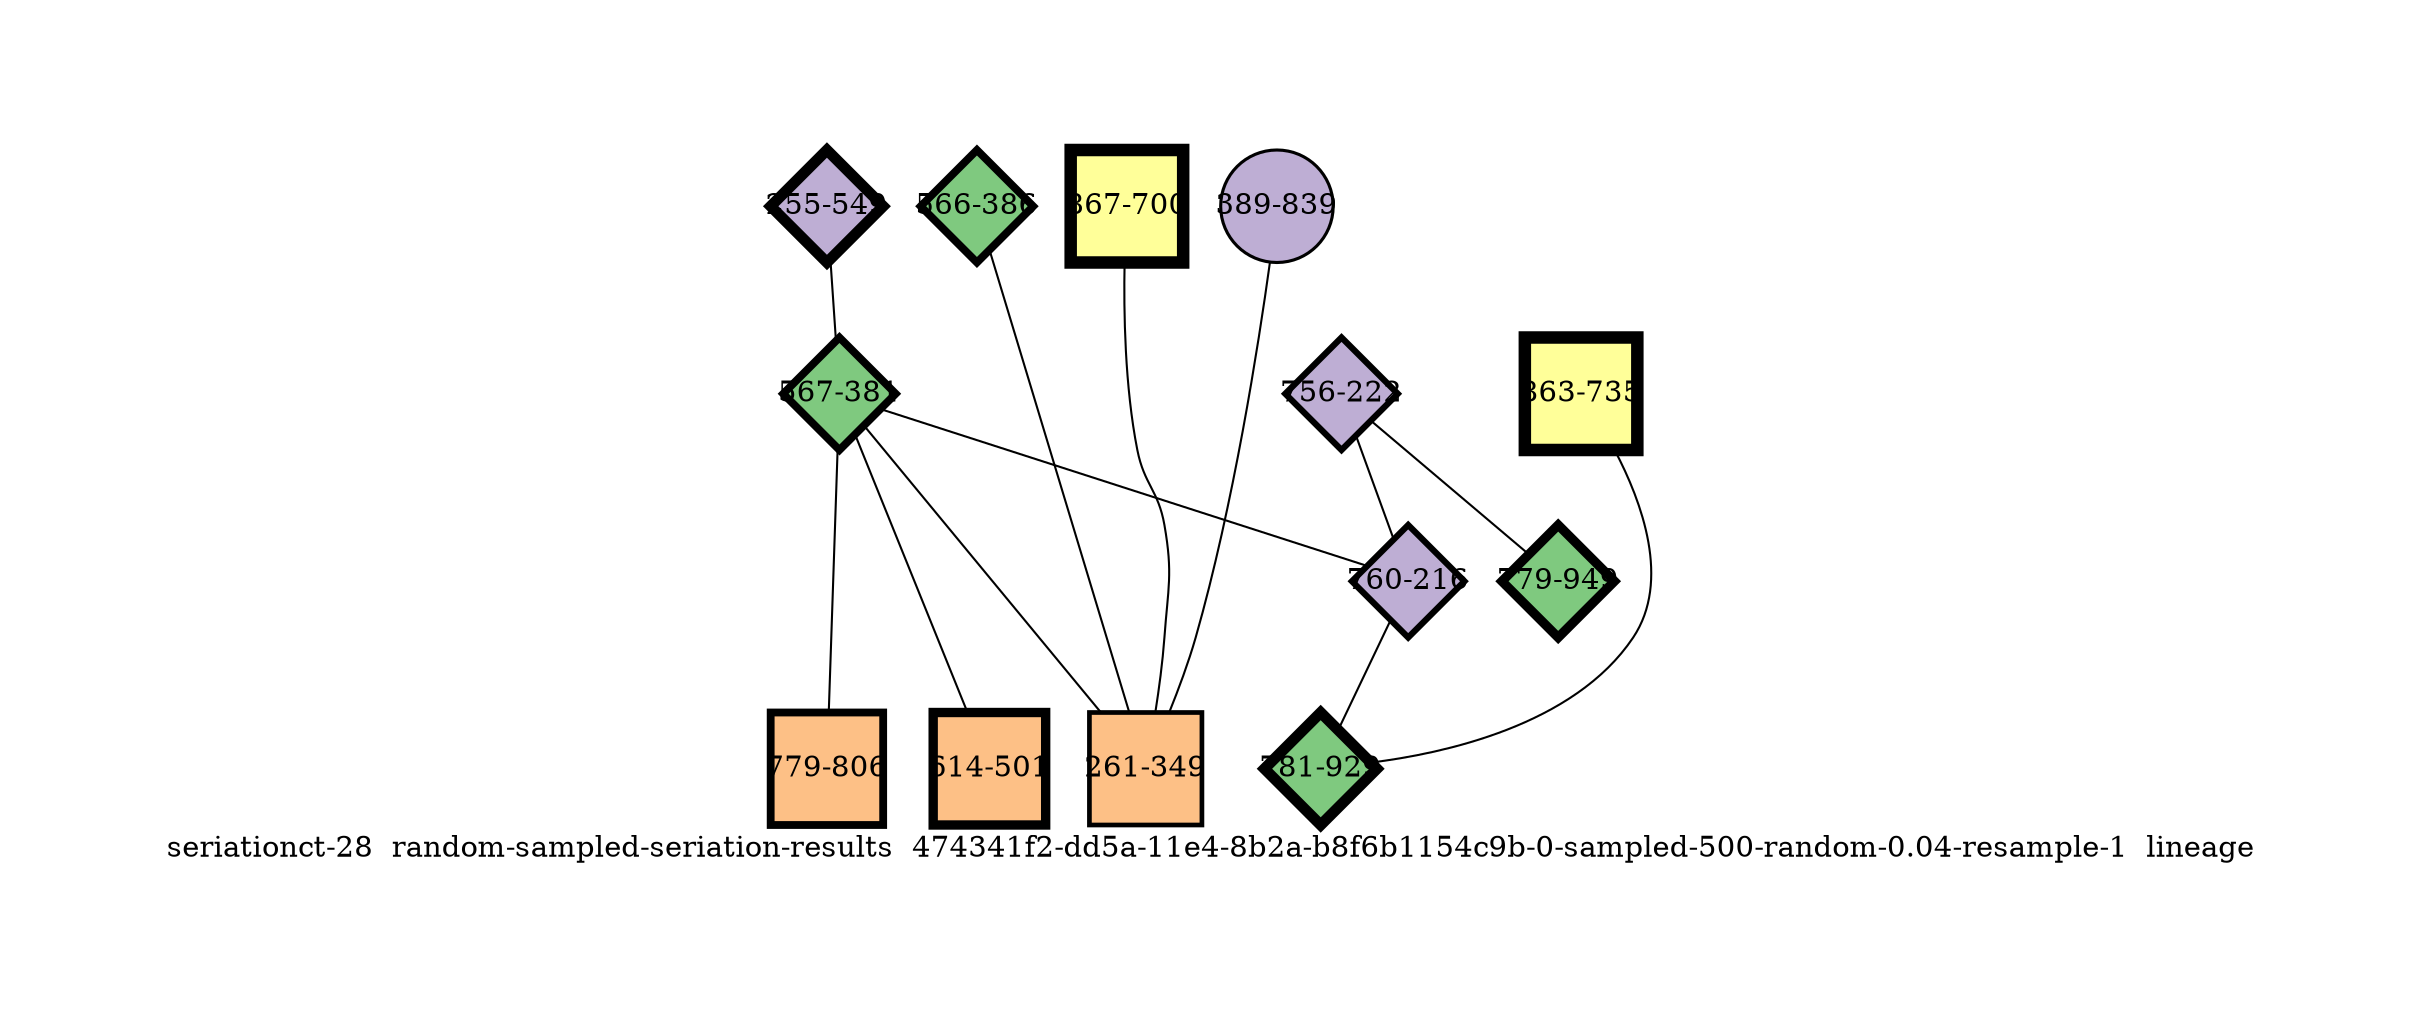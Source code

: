 strict graph "seriationct-28  random-sampled-seriation-results  474341f2-dd5a-11e4-8b2a-b8f6b1154c9b-0-sampled-500-random-0.04-resample-1  lineage" {
labelloc=b;
ratio=auto;
pad="1.0";
label="seriationct-28  random-sampled-seriation-results  474341f2-dd5a-11e4-8b2a-b8f6b1154c9b-0-sampled-500-random-0.04-resample-1  lineage";
node [width="0.75", style=filled, fixedsize=true, height="0.75", shape=circle, label=""];
0 [xCoordinate="549.0", appears_in_slice=7, yCoordinate="255.0", colorscheme=accent8, lineage_id=2, short_label="255-549", label="255-549", shape=diamond, cluster_id=1, fillcolor=2, size="500.0", id=6, penwidth="5.25"];
1 [xCoordinate="381.0", appears_in_slice=5, yCoordinate="567.0", colorscheme=accent8, lineage_id=2, short_label="567-381", label="567-381", shape=diamond, cluster_id=0, fillcolor=1, size="500.0", id=11, penwidth="3.75"];
2 [xCoordinate="386.0", appears_in_slice=5, yCoordinate="566.0", colorscheme=accent8, lineage_id=2, short_label="566-386", label="566-386", shape=diamond, cluster_id=0, fillcolor=1, size="500.0", id=1, penwidth="3.75"];
3 [xCoordinate="806.0", appears_in_slice=5, yCoordinate="779.0", colorscheme=accent8, lineage_id=1, short_label="779-806", label="779-806", shape=square, cluster_id=2, fillcolor=3, size="500.0", id=2, penwidth="3.75"];
4 [xCoordinate="700.0", appears_in_slice=8, yCoordinate="867.0", colorscheme=accent8, lineage_id=1, short_label="867-700", label="867-700", shape=square, cluster_id=3, fillcolor=4, size="500.0", id=0, penwidth="6.0"];
5 [xCoordinate="735.0", appears_in_slice=8, yCoordinate="863.0", colorscheme=accent8, lineage_id=1, short_label="863-735", label="863-735", shape=square, cluster_id=3, fillcolor=4, size="500.0", id=5, penwidth="6.0"];
6 [xCoordinate="222.0", appears_in_slice=4, yCoordinate="756.0", colorscheme=accent8, lineage_id=2, short_label="756-222", label="756-222", shape=diamond, cluster_id=1, fillcolor=2, size="500.0", id=3, penwidth="3.0"];
7 [xCoordinate="501.0", appears_in_slice=6, yCoordinate="614.0", colorscheme=accent8, lineage_id=1, short_label="614-501", label="614-501", shape=square, cluster_id=2, fillcolor=3, size="500.0", id=7, penwidth="4.5"];
8 [xCoordinate="839.0", appears_in_slice=2, yCoordinate="389.0", colorscheme=accent8, lineage_id=0, short_label="389-839", label="389-839", shape=circle, cluster_id=1, fillcolor=2, size="500.0", id=8, penwidth="1.5"];
9 [xCoordinate="349.0", appears_in_slice=3, yCoordinate="261.0", colorscheme=accent8, lineage_id=1, short_label="261-349", label="261-349", shape=square, cluster_id=2, fillcolor=3, size="500.0", id=4, penwidth="2.25"];
10 [xCoordinate="216.0", appears_in_slice=4, yCoordinate="760.0", colorscheme=accent8, lineage_id=2, short_label="760-216", label="760-216", shape=diamond, cluster_id=1, fillcolor=2, size="500.0", id=10, penwidth="3.0"];
11 [xCoordinate="949.0", appears_in_slice=6, yCoordinate="779.0", colorscheme=accent8, lineage_id=2, short_label="779-949", label="779-949", shape=diamond, cluster_id=0, fillcolor=1, size="500.0", id=9, penwidth="4.5"];
12 [xCoordinate="929.0", appears_in_slice=7, yCoordinate="781.0", colorscheme=accent8, lineage_id=2, short_label="781-929", label="781-929", shape=diamond, cluster_id=0, fillcolor=1, size="500.0", id=12, penwidth="5.25"];
0 -- 1  [inverseweight="3.11758022035", weight="0.320761593711"];
1 -- 9  [inverseweight="3.87329322206", weight="0.25817823301"];
1 -- 10  [inverseweight="3.54084916913", weight="0.28241812973"];
1 -- 3  [inverseweight="11.6499803115", weight="0.0858370549355"];
1 -- 7  [inverseweight="3.64159202086", weight="0.274605171109"];
2 -- 9  [inverseweight="3.07472606948", weight="0.325232224726"];
4 -- 9  [inverseweight="3.09385564005", weight="0.323221286428"];
5 -- 12  [inverseweight="3.03907851605", weight="0.329047109089"];
6 -- 10  [inverseweight="13.9645193369", weight="0.0716100551599"];
6 -- 11  [inverseweight="2.53901988375", weight="0.393852764368"];
8 -- 9  [inverseweight="3.30193087335", weight="0.302853099703"];
10 -- 12  [inverseweight="3.07903722474", weight="0.324776846465"];
}
